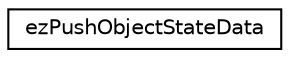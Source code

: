 digraph "Graphical Class Hierarchy"
{
 // LATEX_PDF_SIZE
  edge [fontname="Helvetica",fontsize="10",labelfontname="Helvetica",labelfontsize="10"];
  node [fontname="Helvetica",fontsize="10",shape=record];
  rankdir="LR";
  Node0 [label="ezPushObjectStateData",height=0.2,width=0.4,color="black", fillcolor="white", style="filled",URL="$d4/df8/structez_push_object_state_data.htm",tooltip=" "];
}
